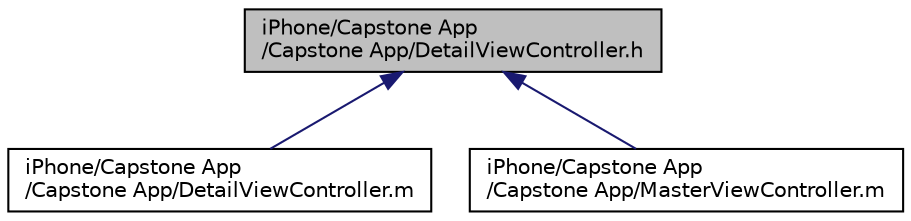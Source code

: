 digraph "iPhone/Capstone App/Capstone App/DetailViewController.h"
{
  edge [fontname="Helvetica",fontsize="10",labelfontname="Helvetica",labelfontsize="10"];
  node [fontname="Helvetica",fontsize="10",shape=record];
  Node1 [label="iPhone/Capstone App\l/Capstone App/DetailViewController.h",height=0.2,width=0.4,color="black", fillcolor="grey75", style="filled" fontcolor="black"];
  Node1 -> Node2 [dir="back",color="midnightblue",fontsize="10",style="solid",fontname="Helvetica"];
  Node2 [label="iPhone/Capstone App\l/Capstone App/DetailViewController.m",height=0.2,width=0.4,color="black", fillcolor="white", style="filled",URL="$_detail_view_controller_8m.html"];
  Node1 -> Node3 [dir="back",color="midnightblue",fontsize="10",style="solid",fontname="Helvetica"];
  Node3 [label="iPhone/Capstone App\l/Capstone App/MasterViewController.m",height=0.2,width=0.4,color="black", fillcolor="white", style="filled",URL="$_master_view_controller_8m.html"];
}

